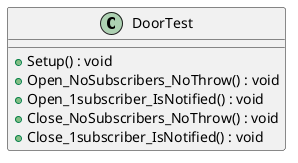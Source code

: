 @startuml
class DoorTest {
    + Setup() : void
    + Open_NoSubscribers_NoThrow() : void
    + Open_1subscriber_IsNotified() : void
    + Close_NoSubscribers_NoThrow() : void
    + Close_1subscriber_IsNotified() : void
}
@enduml
